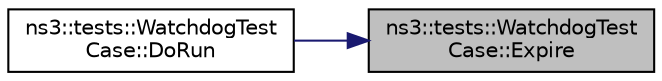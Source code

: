 digraph "ns3::tests::WatchdogTestCase::Expire"
{
 // LATEX_PDF_SIZE
  edge [fontname="Helvetica",fontsize="10",labelfontname="Helvetica",labelfontsize="10"];
  node [fontname="Helvetica",fontsize="10",shape=record];
  rankdir="RL";
  Node1 [label="ns3::tests::WatchdogTest\lCase::Expire",height=0.2,width=0.4,color="black", fillcolor="grey75", style="filled", fontcolor="black",tooltip="Function to invoke when Watchdog expires."];
  Node1 -> Node2 [dir="back",color="midnightblue",fontsize="10",style="solid",fontname="Helvetica"];
  Node2 [label="ns3::tests::WatchdogTest\lCase::DoRun",height=0.2,width=0.4,color="black", fillcolor="white", style="filled",URL="$classns3_1_1tests_1_1_watchdog_test_case.html#ad428bfece8829738b5237aa92560b7f6",tooltip="Implementation to actually run this TestCase."];
}
